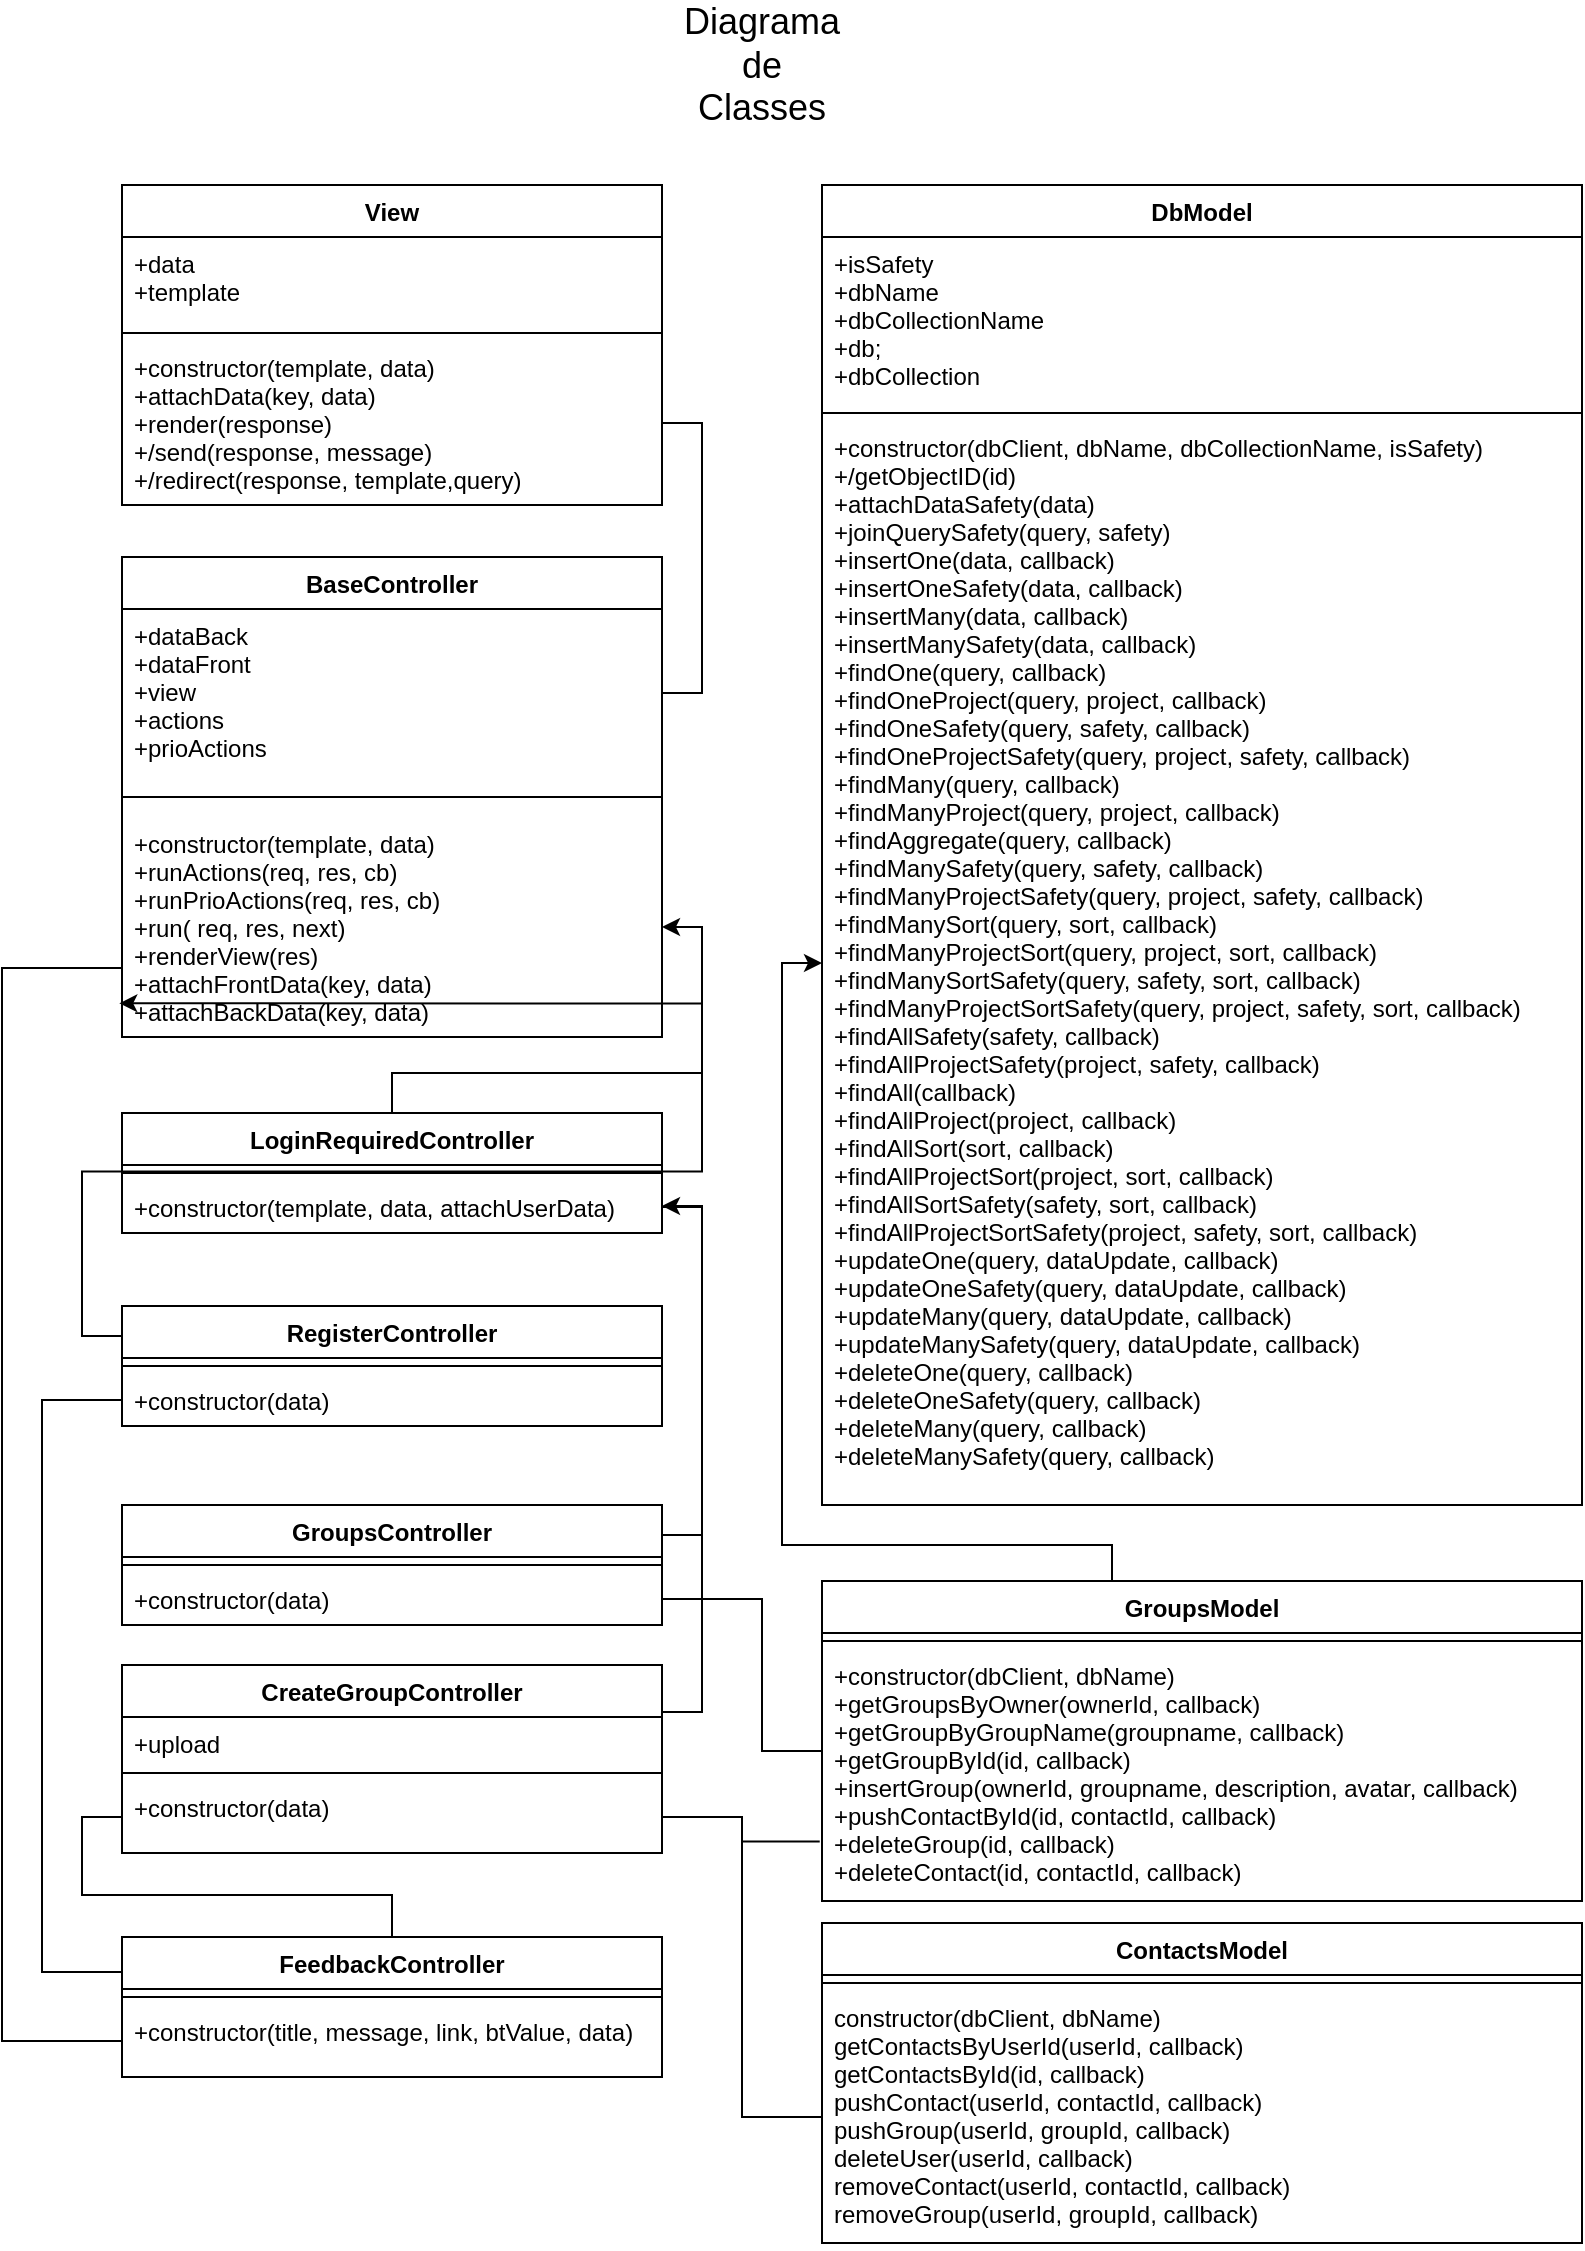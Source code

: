 <mxfile version="10.9.4" type="google"><diagram id="MG02hOCwUFyYCZ8uETVc" name="Page-1"><mxGraphModel dx="980" dy="534" grid="1" gridSize="10" guides="1" tooltips="1" connect="1" arrows="1" fold="1" page="1" pageScale="1" pageWidth="827" pageHeight="1169" math="0" shadow="0"><root><mxCell id="0"/><mxCell id="1" parent="0"/><mxCell id="XQQb5JkJ_gWBgv3gjb---1" value="View" style="swimlane;fontStyle=1;align=center;verticalAlign=top;childLayout=stackLayout;horizontal=1;startSize=26;horizontalStack=0;resizeParent=1;resizeParentMax=0;resizeLast=0;collapsible=1;marginBottom=0;" parent="1" vertex="1"><mxGeometry x="80" y="99.5" width="270" height="160" as="geometry"/></mxCell><mxCell id="XQQb5JkJ_gWBgv3gjb---2" value="+data&#10;+template&#10;&#10;" style="text;strokeColor=none;fillColor=none;align=left;verticalAlign=top;spacingLeft=4;spacingRight=4;overflow=hidden;rotatable=0;points=[[0,0.5],[1,0.5]];portConstraint=eastwest;" parent="XQQb5JkJ_gWBgv3gjb---1" vertex="1"><mxGeometry y="26" width="270" height="44" as="geometry"/></mxCell><mxCell id="XQQb5JkJ_gWBgv3gjb---3" value="" style="line;strokeWidth=1;fillColor=none;align=left;verticalAlign=middle;spacingTop=-1;spacingLeft=3;spacingRight=3;rotatable=0;labelPosition=right;points=[];portConstraint=eastwest;" parent="XQQb5JkJ_gWBgv3gjb---1" vertex="1"><mxGeometry y="70" width="270" height="8" as="geometry"/></mxCell><mxCell id="XQQb5JkJ_gWBgv3gjb---4" value="+constructor(template, data)&#10;+attachData(key, data)&#10;+render(response)&#10;+/send(response, message)&#10;+/redirect(response, template,query)&#10; &#10;" style="text;strokeColor=none;fillColor=none;align=left;verticalAlign=top;spacingLeft=4;spacingRight=4;overflow=hidden;rotatable=0;points=[[0,0.5],[1,0.5]];portConstraint=eastwest;" parent="XQQb5JkJ_gWBgv3gjb---1" vertex="1"><mxGeometry y="78" width="270" height="82" as="geometry"/></mxCell><mxCell id="XQQb5JkJ_gWBgv3gjb---5" value="BaseController" style="swimlane;fontStyle=1;align=center;verticalAlign=top;childLayout=stackLayout;horizontal=1;startSize=26;horizontalStack=0;resizeParent=1;resizeParentMax=0;resizeLast=0;collapsible=1;marginBottom=0;" parent="1" vertex="1"><mxGeometry x="80" y="285.5" width="270" height="240" as="geometry"/></mxCell><mxCell id="XQQb5JkJ_gWBgv3gjb---6" value="+dataBack&#10;+dataFront&#10;+view&#10;+actions&#10;+prioActions&#10;" style="text;strokeColor=none;fillColor=none;align=left;verticalAlign=top;spacingLeft=4;spacingRight=4;overflow=hidden;rotatable=0;points=[[0,0.5],[1,0.5]];portConstraint=eastwest;" parent="XQQb5JkJ_gWBgv3gjb---5" vertex="1"><mxGeometry y="26" width="270" height="84" as="geometry"/></mxCell><mxCell id="XQQb5JkJ_gWBgv3gjb---7" value="" style="line;strokeWidth=1;fillColor=none;align=left;verticalAlign=middle;spacingTop=-1;spacingLeft=3;spacingRight=3;rotatable=0;labelPosition=right;points=[];portConstraint=eastwest;" parent="XQQb5JkJ_gWBgv3gjb---5" vertex="1"><mxGeometry y="110" width="270" height="20" as="geometry"/></mxCell><mxCell id="XQQb5JkJ_gWBgv3gjb---8" value="+constructor(template, data)&#10;+runActions(req, res, cb)&#10;+runPrioActions(req, res, cb)&#10;+run( req, res, next)&#10;+renderView(res)&#10;+attachFrontData(key, data)&#10;+attachBackData(key, data) &#10;" style="text;strokeColor=none;fillColor=none;align=left;verticalAlign=top;spacingLeft=4;spacingRight=4;overflow=hidden;rotatable=0;points=[[0,0.5],[1,0.5]];portConstraint=eastwest;" parent="XQQb5JkJ_gWBgv3gjb---5" vertex="1"><mxGeometry y="130" width="270" height="110" as="geometry"/></mxCell><mxCell id="EAqPB3i1zDBhW-34V8xe-10" style="edgeStyle=orthogonalEdgeStyle;rounded=0;orthogonalLoop=1;jettySize=auto;html=1;exitX=0.5;exitY=0;exitDx=0;exitDy=0;entryX=1;entryY=0.5;entryDx=0;entryDy=0;" parent="1" source="XQQb5JkJ_gWBgv3gjb---9" target="XQQb5JkJ_gWBgv3gjb---8" edge="1"><mxGeometry relative="1" as="geometry"/></mxCell><mxCell id="XQQb5JkJ_gWBgv3gjb---9" value="LoginRequiredController" style="swimlane;fontStyle=1;align=center;verticalAlign=top;childLayout=stackLayout;horizontal=1;startSize=26;horizontalStack=0;resizeParent=1;resizeParentMax=0;resizeLast=0;collapsible=1;marginBottom=0;" parent="1" vertex="1"><mxGeometry x="80" y="563.5" width="270" height="60" as="geometry"/></mxCell><mxCell id="XQQb5JkJ_gWBgv3gjb---11" value="" style="line;strokeWidth=1;fillColor=none;align=left;verticalAlign=middle;spacingTop=-1;spacingLeft=3;spacingRight=3;rotatable=0;labelPosition=right;points=[];portConstraint=eastwest;" parent="XQQb5JkJ_gWBgv3gjb---9" vertex="1"><mxGeometry y="26" width="270" height="8" as="geometry"/></mxCell><mxCell id="XQQb5JkJ_gWBgv3gjb---12" value="+constructor(template, data, attachUserData)&#10;" style="text;strokeColor=none;fillColor=none;align=left;verticalAlign=top;spacingLeft=4;spacingRight=4;overflow=hidden;rotatable=0;points=[[0,0.5],[1,0.5]];portConstraint=eastwest;" parent="XQQb5JkJ_gWBgv3gjb---9" vertex="1"><mxGeometry y="34" width="270" height="26" as="geometry"/></mxCell><mxCell id="EAqPB3i1zDBhW-34V8xe-3" value="RegisterController" style="swimlane;fontStyle=1;align=center;verticalAlign=top;childLayout=stackLayout;horizontal=1;startSize=26;horizontalStack=0;resizeParent=1;resizeParentMax=0;resizeLast=0;collapsible=1;marginBottom=0;" parent="1" vertex="1"><mxGeometry x="80" y="660" width="270" height="60" as="geometry"/></mxCell><mxCell id="EAqPB3i1zDBhW-34V8xe-5" value="" style="line;strokeWidth=1;fillColor=none;align=left;verticalAlign=middle;spacingTop=-1;spacingLeft=3;spacingRight=3;rotatable=0;labelPosition=right;points=[];portConstraint=eastwest;" parent="EAqPB3i1zDBhW-34V8xe-3" vertex="1"><mxGeometry y="26" width="270" height="8" as="geometry"/></mxCell><mxCell id="EAqPB3i1zDBhW-34V8xe-6" value="+constructor(data)&#10;" style="text;strokeColor=none;fillColor=none;align=left;verticalAlign=top;spacingLeft=4;spacingRight=4;overflow=hidden;rotatable=0;points=[[0,0.5],[1,0.5]];portConstraint=eastwest;" parent="EAqPB3i1zDBhW-34V8xe-3" vertex="1"><mxGeometry y="34" width="270" height="26" as="geometry"/></mxCell><mxCell id="EAqPB3i1zDBhW-34V8xe-12" style="edgeStyle=orthogonalEdgeStyle;rounded=0;orthogonalLoop=1;jettySize=auto;html=1;exitX=1;exitY=0.5;exitDx=0;exitDy=0;startArrow=none;startFill=0;endArrow=none;endFill=0;" parent="1" source="XQQb5JkJ_gWBgv3gjb---6" target="XQQb5JkJ_gWBgv3gjb---4" edge="1"><mxGeometry relative="1" as="geometry"/></mxCell><mxCell id="EAqPB3i1zDBhW-34V8xe-13" value="DbModel" style="swimlane;fontStyle=1;align=center;verticalAlign=top;childLayout=stackLayout;horizontal=1;startSize=26;horizontalStack=0;resizeParent=1;resizeParentMax=0;resizeLast=0;collapsible=1;marginBottom=0;" parent="1" vertex="1"><mxGeometry x="430" y="99.5" width="380" height="660" as="geometry"><mxRectangle x="430" y="99.5" width="80" height="26" as="alternateBounds"/></mxGeometry></mxCell><mxCell id="EAqPB3i1zDBhW-34V8xe-14" value="+isSafety&#10;+dbName&#10;+dbCollectionName&#10;+db;&#10;+dbCollection" style="text;strokeColor=none;fillColor=none;align=left;verticalAlign=top;spacingLeft=4;spacingRight=4;overflow=hidden;rotatable=0;points=[[0,0.5],[1,0.5]];portConstraint=eastwest;" parent="EAqPB3i1zDBhW-34V8xe-13" vertex="1"><mxGeometry y="26" width="380" height="84" as="geometry"/></mxCell><mxCell id="EAqPB3i1zDBhW-34V8xe-15" value="" style="line;strokeWidth=1;fillColor=none;align=left;verticalAlign=middle;spacingTop=-1;spacingLeft=3;spacingRight=3;rotatable=0;labelPosition=right;points=[];portConstraint=eastwest;" parent="EAqPB3i1zDBhW-34V8xe-13" vertex="1"><mxGeometry y="110" width="380" height="8" as="geometry"/></mxCell><mxCell id="EAqPB3i1zDBhW-34V8xe-16" value="+constructor(dbClient, dbName, dbCollectionName, isSafety)&#10;+/getObjectID(id)&#10;+attachDataSafety(data)&#10;+joinQuerySafety(query, safety)&#10;+insertOne(data, callback)&#10;+insertOneSafety(data, callback)&#10;+insertMany(data, callback)&#10;+insertManySafety(data, callback)&#10;+findOne(query, callback)&#10;+findOneProject(query, project, callback)&#10;+findOneSafety(query, safety, callback)&#10;+findOneProjectSafety(query, project, safety, callback)&#10;+findMany(query, callback)&#10;+findManyProject(query, project, callback)&#10;+findAggregate(query, callback)&#10;+findManySafety(query, safety, callback)&#10;+findManyProjectSafety(query, project, safety, callback)&#10;+findManySort(query, sort, callback)&#10;+findManyProjectSort(query, project, sort, callback)&#10;+findManySortSafety(query, safety, sort, callback)&#10;+findManyProjectSortSafety(query, project, safety, sort, callback)&#10;+findAllSafety(safety, callback)&#10;+findAllProjectSafety(project, safety, callback)&#10;+findAll(callback)&#10;+findAllProject(project, callback)&#10;+findAllSort(sort, callback)&#10;+findAllProjectSort(project, sort, callback)&#10;+findAllSortSafety(safety, sort, callback)&#10;+findAllProjectSortSafety(project, safety, sort, callback)&#10;+updateOne(query, dataUpdate, callback)&#10;+updateOneSafety(query, dataUpdate, callback)&#10;+updateMany(query, dataUpdate, callback)&#10;+updateManySafety(query, dataUpdate, callback)&#10;+deleteOne(query, callback)&#10;+deleteOneSafety(query, callback)&#10;+deleteMany(query, callback)&#10;+deleteManySafety(query, callback)" style="text;strokeColor=none;fillColor=none;align=left;verticalAlign=top;spacingLeft=4;spacingRight=4;overflow=hidden;rotatable=0;points=[[0,0.5],[1,0.5]];portConstraint=eastwest;" parent="EAqPB3i1zDBhW-34V8xe-13" vertex="1"><mxGeometry y="118" width="380" height="542" as="geometry"/></mxCell><mxCell id="EAqPB3i1zDBhW-34V8xe-52" style="edgeStyle=orthogonalEdgeStyle;rounded=0;orthogonalLoop=1;jettySize=auto;html=1;exitX=1;exitY=0.25;exitDx=0;exitDy=0;entryX=1;entryY=0.5;entryDx=0;entryDy=0;startArrow=none;startFill=0;endArrow=none;endFill=0;fontSize=18;" parent="1" source="EAqPB3i1zDBhW-34V8xe-17" target="XQQb5JkJ_gWBgv3gjb---12" edge="1"><mxGeometry relative="1" as="geometry"/></mxCell><mxCell id="EAqPB3i1zDBhW-34V8xe-17" value="GroupsController" style="swimlane;fontStyle=1;align=center;verticalAlign=top;childLayout=stackLayout;horizontal=1;startSize=26;horizontalStack=0;resizeParent=1;resizeParentMax=0;resizeLast=0;collapsible=1;marginBottom=0;" parent="1" vertex="1"><mxGeometry x="80" y="759.5" width="270" height="60" as="geometry"/></mxCell><mxCell id="EAqPB3i1zDBhW-34V8xe-18" value="" style="line;strokeWidth=1;fillColor=none;align=left;verticalAlign=middle;spacingTop=-1;spacingLeft=3;spacingRight=3;rotatable=0;labelPosition=right;points=[];portConstraint=eastwest;" parent="EAqPB3i1zDBhW-34V8xe-17" vertex="1"><mxGeometry y="26" width="270" height="8" as="geometry"/></mxCell><mxCell id="EAqPB3i1zDBhW-34V8xe-19" value="+constructor(data)&#10;" style="text;strokeColor=none;fillColor=none;align=left;verticalAlign=top;spacingLeft=4;spacingRight=4;overflow=hidden;rotatable=0;points=[[0,0.5],[1,0.5]];portConstraint=eastwest;" parent="EAqPB3i1zDBhW-34V8xe-17" vertex="1"><mxGeometry y="34" width="270" height="26" as="geometry"/></mxCell><mxCell id="EAqPB3i1zDBhW-34V8xe-25" style="edgeStyle=orthogonalEdgeStyle;rounded=0;orthogonalLoop=1;jettySize=auto;html=1;exitX=0.5;exitY=0;exitDx=0;exitDy=0;startArrow=none;startFill=0;endArrow=classic;endFill=1;" parent="1" source="EAqPB3i1zDBhW-34V8xe-21" target="EAqPB3i1zDBhW-34V8xe-16" edge="1"><mxGeometry relative="1" as="geometry"><Array as="points"><mxPoint x="575" y="779.5"/><mxPoint x="410" y="779.5"/><mxPoint x="410" y="488.5"/></Array></mxGeometry></mxCell><mxCell id="EAqPB3i1zDBhW-34V8xe-37" style="edgeStyle=orthogonalEdgeStyle;rounded=0;orthogonalLoop=1;jettySize=auto;html=1;exitX=0;exitY=0.5;exitDx=0;exitDy=0;entryX=1;entryY=0.5;entryDx=0;entryDy=0;startArrow=none;startFill=0;endArrow=none;endFill=0;fontSize=18;" parent="1" source="EAqPB3i1zDBhW-34V8xe-23" target="EAqPB3i1zDBhW-34V8xe-19" edge="1"><mxGeometry relative="1" as="geometry"><Array as="points"><mxPoint x="400" y="882.5"/><mxPoint x="400" y="806.5"/></Array></mxGeometry></mxCell><mxCell id="EAqPB3i1zDBhW-34V8xe-21" value="GroupsModel" style="swimlane;fontStyle=1;align=center;verticalAlign=top;childLayout=stackLayout;horizontal=1;startSize=26;horizontalStack=0;resizeParent=1;resizeParentMax=0;resizeLast=0;collapsible=1;marginBottom=0;" parent="1" vertex="1"><mxGeometry x="430" y="797.5" width="380" height="160" as="geometry"/></mxCell><mxCell id="EAqPB3i1zDBhW-34V8xe-22" value="" style="line;strokeWidth=1;fillColor=none;align=left;verticalAlign=middle;spacingTop=-1;spacingLeft=3;spacingRight=3;rotatable=0;labelPosition=right;points=[];portConstraint=eastwest;" parent="EAqPB3i1zDBhW-34V8xe-21" vertex="1"><mxGeometry y="26" width="380" height="8" as="geometry"/></mxCell><mxCell id="EAqPB3i1zDBhW-34V8xe-23" value="+constructor(dbClient, dbName)&#10;+getGroupsByOwner(ownerId, callback)&#10;+getGroupByGroupName(groupname, callback)&#10;+getGroupById(id, callback)&#10;+insertGroup(ownerId, groupname, description, avatar, callback)&#10;+pushContactById(id, contactId, callback)&#10;+deleteGroup(id, callback)&#10;+deleteContact(id, contactId, callback)" style="text;strokeColor=none;fillColor=none;align=left;verticalAlign=top;spacingLeft=4;spacingRight=4;overflow=hidden;rotatable=0;points=[[0,0.5],[1,0.5]];portConstraint=eastwest;" parent="EAqPB3i1zDBhW-34V8xe-21" vertex="1"><mxGeometry y="34" width="380" height="126" as="geometry"/></mxCell><mxCell id="EAqPB3i1zDBhW-34V8xe-27" value="Diagrama de Classes" style="text;html=1;strokeColor=none;fillColor=none;align=center;verticalAlign=middle;whiteSpace=wrap;rounded=0;fontSize=18;" parent="1" vertex="1"><mxGeometry x="380" y="30" width="40" height="20" as="geometry"/></mxCell><mxCell id="EAqPB3i1zDBhW-34V8xe-53" style="edgeStyle=orthogonalEdgeStyle;rounded=0;orthogonalLoop=1;jettySize=auto;html=1;exitX=1;exitY=0.25;exitDx=0;exitDy=0;startArrow=none;startFill=0;endArrow=classic;endFill=1;fontSize=18;" parent="1" source="EAqPB3i1zDBhW-34V8xe-29" edge="1"><mxGeometry relative="1" as="geometry"><mxPoint x="350" y="610" as="targetPoint"/><Array as="points"><mxPoint x="370" y="863"/><mxPoint x="370" y="610"/></Array></mxGeometry></mxCell><mxCell id="EAqPB3i1zDBhW-34V8xe-29" value="CreateGroupController" style="swimlane;fontStyle=1;align=center;verticalAlign=top;childLayout=stackLayout;horizontal=1;startSize=26;horizontalStack=0;resizeParent=1;resizeParentMax=0;resizeLast=0;collapsible=1;marginBottom=0;" parent="1" vertex="1"><mxGeometry x="80" y="839.5" width="270" height="94" as="geometry"/></mxCell><mxCell id="EAqPB3i1zDBhW-34V8xe-33" value="+upload&#10;" style="text;strokeColor=none;fillColor=none;align=left;verticalAlign=top;spacingLeft=4;spacingRight=4;overflow=hidden;rotatable=0;points=[[0,0.5],[1,0.5]];portConstraint=eastwest;" parent="EAqPB3i1zDBhW-34V8xe-29" vertex="1"><mxGeometry y="26" width="270" height="24" as="geometry"/></mxCell><mxCell id="EAqPB3i1zDBhW-34V8xe-30" value="" style="line;strokeWidth=1;fillColor=none;align=left;verticalAlign=middle;spacingTop=-1;spacingLeft=3;spacingRight=3;rotatable=0;labelPosition=right;points=[];portConstraint=eastwest;" parent="EAqPB3i1zDBhW-34V8xe-29" vertex="1"><mxGeometry y="50" width="270" height="8" as="geometry"/></mxCell><mxCell id="EAqPB3i1zDBhW-34V8xe-31" value="+constructor(data)&#10;" style="text;strokeColor=none;fillColor=none;align=left;verticalAlign=top;spacingLeft=4;spacingRight=4;overflow=hidden;rotatable=0;points=[[0,0.5],[1,0.5]];portConstraint=eastwest;" parent="EAqPB3i1zDBhW-34V8xe-29" vertex="1"><mxGeometry y="58" width="270" height="36" as="geometry"/></mxCell><mxCell id="EAqPB3i1zDBhW-34V8xe-38" value="ContactsModel" style="swimlane;fontStyle=1;align=center;verticalAlign=top;childLayout=stackLayout;horizontal=1;startSize=26;horizontalStack=0;resizeParent=1;resizeParentMax=0;resizeLast=0;collapsible=1;marginBottom=0;" parent="1" vertex="1"><mxGeometry x="430" y="968.5" width="380" height="160" as="geometry"/></mxCell><mxCell id="EAqPB3i1zDBhW-34V8xe-39" value="" style="line;strokeWidth=1;fillColor=none;align=left;verticalAlign=middle;spacingTop=-1;spacingLeft=3;spacingRight=3;rotatable=0;labelPosition=right;points=[];portConstraint=eastwest;" parent="EAqPB3i1zDBhW-34V8xe-38" vertex="1"><mxGeometry y="26" width="380" height="8" as="geometry"/></mxCell><mxCell id="EAqPB3i1zDBhW-34V8xe-40" value="constructor(dbClient, dbName)&#10;getContactsByUserId(userId, callback)&#10;getContactsById(id, callback)&#10;pushContact(userId, contactId, callback)&#10;pushGroup(userId, groupId, callback)&#10;deleteUser(userId, callback)&#10;removeContact(userId, contactId, callback)&#10;removeGroup(userId, groupId, callback)" style="text;strokeColor=none;fillColor=none;align=left;verticalAlign=top;spacingLeft=4;spacingRight=4;overflow=hidden;rotatable=0;points=[[0,0.5],[1,0.5]];portConstraint=eastwest;" parent="EAqPB3i1zDBhW-34V8xe-38" vertex="1"><mxGeometry y="34" width="380" height="126" as="geometry"/></mxCell><mxCell id="EAqPB3i1zDBhW-34V8xe-55" style="edgeStyle=orthogonalEdgeStyle;rounded=0;orthogonalLoop=1;jettySize=auto;html=1;exitX=0;exitY=0.25;exitDx=0;exitDy=0;entryX=0;entryY=0.5;entryDx=0;entryDy=0;startArrow=none;startFill=0;endArrow=none;endFill=0;fontSize=18;" parent="1" source="EAqPB3i1zDBhW-34V8xe-42" target="EAqPB3i1zDBhW-34V8xe-6" edge="1"><mxGeometry relative="1" as="geometry"><Array as="points"><mxPoint x="40" y="993"/><mxPoint x="40" y="707"/></Array></mxGeometry></mxCell><mxCell id="EAqPB3i1zDBhW-34V8xe-42" value="FeedbackController" style="swimlane;fontStyle=1;align=center;verticalAlign=top;childLayout=stackLayout;horizontal=1;startSize=26;horizontalStack=0;resizeParent=1;resizeParentMax=0;resizeLast=0;collapsible=1;marginBottom=0;" parent="1" vertex="1"><mxGeometry x="80" y="975.5" width="270" height="70" as="geometry"/></mxCell><mxCell id="EAqPB3i1zDBhW-34V8xe-44" value="" style="line;strokeWidth=1;fillColor=none;align=left;verticalAlign=middle;spacingTop=-1;spacingLeft=3;spacingRight=3;rotatable=0;labelPosition=right;points=[];portConstraint=eastwest;" parent="EAqPB3i1zDBhW-34V8xe-42" vertex="1"><mxGeometry y="26" width="270" height="8" as="geometry"/></mxCell><mxCell id="EAqPB3i1zDBhW-34V8xe-45" value="+constructor(title, message, link, btValue, data)&#10;" style="text;strokeColor=none;fillColor=none;align=left;verticalAlign=top;spacingLeft=4;spacingRight=4;overflow=hidden;rotatable=0;points=[[0,0.5],[1,0.5]];portConstraint=eastwest;" parent="EAqPB3i1zDBhW-34V8xe-42" vertex="1"><mxGeometry y="34" width="270" height="36" as="geometry"/></mxCell><mxCell id="EAqPB3i1zDBhW-34V8xe-46" style="edgeStyle=orthogonalEdgeStyle;rounded=0;orthogonalLoop=1;jettySize=auto;html=1;exitX=0;exitY=0.5;exitDx=0;exitDy=0;entryX=0;entryY=0.5;entryDx=0;entryDy=0;startArrow=none;startFill=0;endArrow=none;endFill=0;fontSize=18;" parent="1" source="EAqPB3i1zDBhW-34V8xe-45" target="XQQb5JkJ_gWBgv3gjb---8" edge="1"><mxGeometry relative="1" as="geometry"><Array as="points"><mxPoint x="20" y="1028"/><mxPoint x="20" y="491"/><mxPoint x="80" y="491"/></Array></mxGeometry></mxCell><mxCell id="EAqPB3i1zDBhW-34V8xe-48" style="edgeStyle=orthogonalEdgeStyle;rounded=0;orthogonalLoop=1;jettySize=auto;html=1;exitX=1;exitY=0.5;exitDx=0;exitDy=0;entryX=-0.003;entryY=0.764;entryDx=0;entryDy=0;entryPerimeter=0;startArrow=none;startFill=0;endArrow=none;endFill=0;fontSize=18;" parent="1" source="EAqPB3i1zDBhW-34V8xe-31" target="EAqPB3i1zDBhW-34V8xe-23" edge="1"><mxGeometry relative="1" as="geometry"/></mxCell><mxCell id="EAqPB3i1zDBhW-34V8xe-49" style="edgeStyle=orthogonalEdgeStyle;rounded=0;orthogonalLoop=1;jettySize=auto;html=1;exitX=0;exitY=0.5;exitDx=0;exitDy=0;startArrow=none;startFill=0;endArrow=none;endFill=0;fontSize=18;" parent="1" source="EAqPB3i1zDBhW-34V8xe-31" target="EAqPB3i1zDBhW-34V8xe-42" edge="1"><mxGeometry relative="1" as="geometry"/></mxCell><mxCell id="EAqPB3i1zDBhW-34V8xe-50" style="edgeStyle=orthogonalEdgeStyle;rounded=0;orthogonalLoop=1;jettySize=auto;html=1;exitX=1;exitY=0.5;exitDx=0;exitDy=0;entryX=0;entryY=0.5;entryDx=0;entryDy=0;startArrow=none;startFill=0;endArrow=none;endFill=0;fontSize=18;" parent="1" source="EAqPB3i1zDBhW-34V8xe-31" target="EAqPB3i1zDBhW-34V8xe-40" edge="1"><mxGeometry relative="1" as="geometry"/></mxCell><mxCell id="EAqPB3i1zDBhW-34V8xe-54" style="edgeStyle=orthogonalEdgeStyle;rounded=0;orthogonalLoop=1;jettySize=auto;html=1;exitX=0;exitY=0.25;exitDx=0;exitDy=0;entryX=-0.005;entryY=0.847;entryDx=0;entryDy=0;entryPerimeter=0;startArrow=none;startFill=0;endArrow=classic;endFill=1;fontSize=18;" parent="1" source="EAqPB3i1zDBhW-34V8xe-3" target="XQQb5JkJ_gWBgv3gjb---8" edge="1"><mxGeometry relative="1" as="geometry"/></mxCell></root></mxGraphModel></diagram><diagram id="tA3HEVcJb2htmD78UIWy" name="Page-2"><mxGraphModel dx="980" dy="534" grid="1" gridSize="10" guides="1" tooltips="1" connect="1" arrows="1" fold="1" page="1" pageScale="1" pageWidth="827" pageHeight="1169" math="0" shadow="0"><root><mxCell id="slam5ohc8PkedrUmqM2C-0"/><mxCell id="slam5ohc8PkedrUmqM2C-1" parent="slam5ohc8PkedrUmqM2C-0"/><mxCell id="IL5Cml26WF3NOajkBKdD-0" value="View" style="swimlane;fontStyle=1;align=center;verticalAlign=top;childLayout=stackLayout;horizontal=1;startSize=26;horizontalStack=0;resizeParent=1;resizeParentMax=0;resizeLast=0;collapsible=1;marginBottom=0;" parent="slam5ohc8PkedrUmqM2C-1" vertex="1" collapsed="1"><mxGeometry x="390" y="113.5" width="60" height="26" as="geometry"><mxRectangle x="80" y="99.5" width="270" height="160" as="alternateBounds"/></mxGeometry></mxCell><mxCell id="IL5Cml26WF3NOajkBKdD-1" value="+data&#10;+template&#10;&#10;" style="text;strokeColor=none;fillColor=none;align=left;verticalAlign=top;spacingLeft=4;spacingRight=4;overflow=hidden;rotatable=0;points=[[0,0.5],[1,0.5]];portConstraint=eastwest;" parent="IL5Cml26WF3NOajkBKdD-0" vertex="1"><mxGeometry y="26" width="60" height="44" as="geometry"/></mxCell><mxCell id="IL5Cml26WF3NOajkBKdD-2" value="" style="line;strokeWidth=1;fillColor=none;align=left;verticalAlign=middle;spacingTop=-1;spacingLeft=3;spacingRight=3;rotatable=0;labelPosition=right;points=[];portConstraint=eastwest;" parent="IL5Cml26WF3NOajkBKdD-0" vertex="1"><mxGeometry y="70" width="60" height="8" as="geometry"/></mxCell><mxCell id="IL5Cml26WF3NOajkBKdD-3" value="+constructor(template, data)&#10;+attachData(key, data)&#10;+render(response)&#10;+/send(response, message)&#10;+/redirect(response, template,query)&#10; &#10;" style="text;strokeColor=none;fillColor=none;align=left;verticalAlign=top;spacingLeft=4;spacingRight=4;overflow=hidden;rotatable=0;points=[[0,0.5],[1,0.5]];portConstraint=eastwest;" parent="IL5Cml26WF3NOajkBKdD-0" vertex="1"><mxGeometry y="78" width="60" height="82" as="geometry"/></mxCell><mxCell id="IL5Cml26WF3NOajkBKdD-50" style="edgeStyle=orthogonalEdgeStyle;rounded=0;orthogonalLoop=1;jettySize=auto;html=1;exitX=1;exitY=0.5;exitDx=0;exitDy=0;entryX=0;entryY=0.5;entryDx=0;entryDy=0;startArrow=none;startFill=0;endArrow=none;endFill=0;fontSize=18;" parent="slam5ohc8PkedrUmqM2C-1" source="IL5Cml26WF3NOajkBKdD-4" target="IL5Cml26WF3NOajkBKdD-0" edge="1"><mxGeometry relative="1" as="geometry"/></mxCell><mxCell id="IL5Cml26WF3NOajkBKdD-4" value="BaseController" style="swimlane;fontStyle=1;align=center;verticalAlign=top;childLayout=stackLayout;horizontal=1;startSize=26;horizontalStack=0;resizeParent=1;resizeParentMax=0;resizeLast=0;collapsible=1;marginBottom=0;" parent="slam5ohc8PkedrUmqM2C-1" vertex="1" collapsed="1"><mxGeometry x="190" y="113.5" width="110" height="26" as="geometry"><mxRectangle x="80" y="285.5" width="270" height="240" as="alternateBounds"/></mxGeometry></mxCell><mxCell id="IL5Cml26WF3NOajkBKdD-5" value="+dataBack&#10;+dataFront&#10;+view&#10;+actions&#10;+prioActions&#10;" style="text;strokeColor=none;fillColor=none;align=left;verticalAlign=top;spacingLeft=4;spacingRight=4;overflow=hidden;rotatable=0;points=[[0,0.5],[1,0.5]];portConstraint=eastwest;" parent="IL5Cml26WF3NOajkBKdD-4" vertex="1"><mxGeometry y="26" width="110" height="84" as="geometry"/></mxCell><mxCell id="IL5Cml26WF3NOajkBKdD-6" value="" style="line;strokeWidth=1;fillColor=none;align=left;verticalAlign=middle;spacingTop=-1;spacingLeft=3;spacingRight=3;rotatable=0;labelPosition=right;points=[];portConstraint=eastwest;" parent="IL5Cml26WF3NOajkBKdD-4" vertex="1"><mxGeometry y="110" width="110" height="20" as="geometry"/></mxCell><mxCell id="IL5Cml26WF3NOajkBKdD-7" value="+constructor(template, data)&#10;+runActions(req, res, cb)&#10;+runPrioActions(req, res, cb)&#10;+run( req, res, next)&#10;+renderView(res)&#10;+attachFrontData(key, data)&#10;+attachBackData(key, data) &#10;" style="text;strokeColor=none;fillColor=none;align=left;verticalAlign=top;spacingLeft=4;spacingRight=4;overflow=hidden;rotatable=0;points=[[0,0.5],[1,0.5]];portConstraint=eastwest;" parent="IL5Cml26WF3NOajkBKdD-4" vertex="1"><mxGeometry y="130" width="110" height="110" as="geometry"/></mxCell><mxCell id="_rhF_TXSkH9zFQ49xChO-14" style="edgeStyle=orthogonalEdgeStyle;rounded=0;orthogonalLoop=1;jettySize=auto;html=1;exitX=0.5;exitY=0;exitDx=0;exitDy=0;entryX=0.5;entryY=1;entryDx=0;entryDy=0;endArrow=classic;endFill=1;" edge="1" parent="slam5ohc8PkedrUmqM2C-1" source="IL5Cml26WF3NOajkBKdD-9" target="IL5Cml26WF3NOajkBKdD-4"><mxGeometry relative="1" as="geometry"/></mxCell><mxCell id="_rhF_TXSkH9zFQ49xChO-17" style="edgeStyle=orthogonalEdgeStyle;rounded=0;orthogonalLoop=1;jettySize=auto;html=1;exitX=0.25;exitY=0;exitDx=0;exitDy=0;entryX=0.75;entryY=1;entryDx=0;entryDy=0;endArrow=none;endFill=0;" edge="1" parent="slam5ohc8PkedrUmqM2C-1" source="IL5Cml26WF3NOajkBKdD-9" target="IL5Cml26WF3NOajkBKdD-39"><mxGeometry relative="1" as="geometry"/></mxCell><mxCell id="IL5Cml26WF3NOajkBKdD-9" value="LoginRequiredController" style="swimlane;fontStyle=1;align=center;verticalAlign=top;childLayout=stackLayout;horizontal=1;startSize=26;horizontalStack=0;resizeParent=1;resizeParentMax=0;resizeLast=0;collapsible=1;marginBottom=0;" parent="slam5ohc8PkedrUmqM2C-1" vertex="1"><mxGeometry x="65" y="223" width="270" height="60" as="geometry"><mxRectangle x="240" y="193" width="160" height="26" as="alternateBounds"/></mxGeometry></mxCell><mxCell id="IL5Cml26WF3NOajkBKdD-10" value="" style="line;strokeWidth=1;fillColor=none;align=left;verticalAlign=middle;spacingTop=-1;spacingLeft=3;spacingRight=3;rotatable=0;labelPosition=right;points=[];portConstraint=eastwest;" parent="IL5Cml26WF3NOajkBKdD-9" vertex="1"><mxGeometry y="26" width="270" height="8" as="geometry"/></mxCell><mxCell id="IL5Cml26WF3NOajkBKdD-11" value="+constructor(template, data, attachUserData)&#10;" style="text;strokeColor=none;fillColor=none;align=left;verticalAlign=top;spacingLeft=4;spacingRight=4;overflow=hidden;rotatable=0;points=[[0,0.5],[1,0.5]];portConstraint=eastwest;" parent="IL5Cml26WF3NOajkBKdD-9" vertex="1"><mxGeometry y="34" width="270" height="26" as="geometry"/></mxCell><mxCell id="IL5Cml26WF3NOajkBKdD-16" value="DbModel" style="swimlane;fontStyle=1;align=center;verticalAlign=top;childLayout=stackLayout;horizontal=1;startSize=26;horizontalStack=0;resizeParent=1;resizeParentMax=0;resizeLast=0;collapsible=1;marginBottom=0;" parent="slam5ohc8PkedrUmqM2C-1" vertex="1" collapsed="1"><mxGeometry x="675" y="113.5" width="80" height="26" as="geometry"><mxRectangle x="430" y="99.5" width="380" height="660" as="alternateBounds"/></mxGeometry></mxCell><mxCell id="IL5Cml26WF3NOajkBKdD-17" value="+isSafety&#10;+dbName&#10;+dbCollectionName&#10;+db;&#10;+dbCollection" style="text;strokeColor=none;fillColor=none;align=left;verticalAlign=top;spacingLeft=4;spacingRight=4;overflow=hidden;rotatable=0;points=[[0,0.5],[1,0.5]];portConstraint=eastwest;" parent="IL5Cml26WF3NOajkBKdD-16" vertex="1"><mxGeometry y="26" width="80" height="84" as="geometry"/></mxCell><mxCell id="IL5Cml26WF3NOajkBKdD-18" value="" style="line;strokeWidth=1;fillColor=none;align=left;verticalAlign=middle;spacingTop=-1;spacingLeft=3;spacingRight=3;rotatable=0;labelPosition=right;points=[];portConstraint=eastwest;" parent="IL5Cml26WF3NOajkBKdD-16" vertex="1"><mxGeometry y="110" width="80" height="8" as="geometry"/></mxCell><mxCell id="IL5Cml26WF3NOajkBKdD-19" value="+constructor(dbClient, dbName, dbCollectionName, isSafety)&#10;+/getObjectID(id)&#10;+attachDataSafety(data)&#10;+joinQuerySafety(query, safety)&#10;+insertOne(data, callback)&#10;+insertOneSafety(data, callback)&#10;+insertMany(data, callback)&#10;+insertManySafety(data, callback)&#10;+findOne(query, callback)&#10;+findOneProject(query, project, callback)&#10;+findOneSafety(query, safety, callback)&#10;+findOneProjectSafety(query, project, safety, callback)&#10;+findMany(query, callback)&#10;+findManyProject(query, project, callback)&#10;+findAggregate(query, callback)&#10;+findManySafety(query, safety, callback)&#10;+findManyProjectSafety(query, project, safety, callback)&#10;+findManySort(query, sort, callback)&#10;+findManyProjectSort(query, project, sort, callback)&#10;+findManySortSafety(query, safety, sort, callback)&#10;+findManyProjectSortSafety(query, project, safety, sort, callback)&#10;+findAllSafety(safety, callback)&#10;+findAllProjectSafety(project, safety, callback)&#10;+findAll(callback)&#10;+findAllProject(project, callback)&#10;+findAllSort(sort, callback)&#10;+findAllProjectSort(project, sort, callback)&#10;+findAllSortSafety(safety, sort, callback)&#10;+findAllProjectSortSafety(project, safety, sort, callback)&#10;+updateOne(query, dataUpdate, callback)&#10;+updateOneSafety(query, dataUpdate, callback)&#10;+updateMany(query, dataUpdate, callback)&#10;+updateManySafety(query, dataUpdate, callback)&#10;+deleteOne(query, callback)&#10;+deleteOneSafety(query, callback)&#10;+deleteMany(query, callback)&#10;+deleteManySafety(query, callback)" style="text;strokeColor=none;fillColor=none;align=left;verticalAlign=top;spacingLeft=4;spacingRight=4;overflow=hidden;rotatable=0;points=[[0,0.5],[1,0.5]];portConstraint=eastwest;" parent="IL5Cml26WF3NOajkBKdD-16" vertex="1"><mxGeometry y="118" width="80" height="542" as="geometry"/></mxCell><mxCell id="IL5Cml26WF3NOajkBKdD-29" value="Diagrama de Classes" style="text;html=1;strokeColor=none;fillColor=none;align=center;verticalAlign=middle;whiteSpace=wrap;rounded=0;fontSize=18;" parent="slam5ohc8PkedrUmqM2C-1" vertex="1"><mxGeometry x="380" y="30" width="40" height="20" as="geometry"/></mxCell><mxCell id="_rhF_TXSkH9zFQ49xChO-13" style="edgeStyle=orthogonalEdgeStyle;rounded=0;orthogonalLoop=1;jettySize=auto;html=1;exitX=1;exitY=0.5;exitDx=0;exitDy=0;entryX=0;entryY=0.5;entryDx=0;entryDy=0;endArrow=classic;endFill=1;" edge="1" parent="slam5ohc8PkedrUmqM2C-1" source="IL5Cml26WF3NOajkBKdD-39" target="IL5Cml26WF3NOajkBKdD-4"><mxGeometry relative="1" as="geometry"/></mxCell><mxCell id="IL5Cml26WF3NOajkBKdD-39" value="FeedbackController" style="swimlane;fontStyle=1;align=center;verticalAlign=top;childLayout=stackLayout;horizontal=1;startSize=26;horizontalStack=0;resizeParent=1;resizeParentMax=0;resizeLast=0;collapsible=1;marginBottom=0;" parent="slam5ohc8PkedrUmqM2C-1" vertex="1" collapsed="1"><mxGeometry x="10" y="113.5" width="140" height="26" as="geometry"><mxRectangle x="80" y="975.5" width="270" height="70" as="alternateBounds"/></mxGeometry></mxCell><mxCell id="IL5Cml26WF3NOajkBKdD-40" value="" style="line;strokeWidth=1;fillColor=none;align=left;verticalAlign=middle;spacingTop=-1;spacingLeft=3;spacingRight=3;rotatable=0;labelPosition=right;points=[];portConstraint=eastwest;" parent="IL5Cml26WF3NOajkBKdD-39" vertex="1"><mxGeometry y="26" width="140" height="8" as="geometry"/></mxCell><mxCell id="IL5Cml26WF3NOajkBKdD-41" value="+constructor(title, message, link, btValue, data)&#10;" style="text;strokeColor=none;fillColor=none;align=left;verticalAlign=top;spacingLeft=4;spacingRight=4;overflow=hidden;rotatable=0;points=[[0,0.5],[1,0.5]];portConstraint=eastwest;" parent="IL5Cml26WF3NOajkBKdD-39" vertex="1"><mxGeometry y="34" width="140" height="36" as="geometry"/></mxCell><mxCell id="_rhF_TXSkH9zFQ49xChO-15" style="edgeStyle=orthogonalEdgeStyle;rounded=0;orthogonalLoop=1;jettySize=auto;html=1;exitX=0;exitY=0.25;exitDx=0;exitDy=0;entryX=0;entryY=0.25;entryDx=0;entryDy=0;endArrow=classic;endFill=1;" edge="1" parent="slam5ohc8PkedrUmqM2C-1" source="_rhF_TXSkH9zFQ49xChO-0" target="IL5Cml26WF3NOajkBKdD-9"><mxGeometry relative="1" as="geometry"/></mxCell><mxCell id="_rhF_TXSkH9zFQ49xChO-0" value="HomeController" style="swimlane;fontStyle=1;align=center;verticalAlign=top;childLayout=stackLayout;horizontal=1;startSize=26;horizontalStack=0;resizeParent=1;resizeParentMax=0;resizeLast=0;collapsible=1;marginBottom=0;" vertex="1" parent="slam5ohc8PkedrUmqM2C-1"><mxGeometry x="50" y="303" width="270" height="60" as="geometry"><mxRectangle x="240" y="193" width="160" height="26" as="alternateBounds"/></mxGeometry></mxCell><mxCell id="_rhF_TXSkH9zFQ49xChO-1" value="" style="line;strokeWidth=1;fillColor=none;align=left;verticalAlign=middle;spacingTop=-1;spacingLeft=3;spacingRight=3;rotatable=0;labelPosition=right;points=[];portConstraint=eastwest;" vertex="1" parent="_rhF_TXSkH9zFQ49xChO-0"><mxGeometry y="26" width="270" height="8" as="geometry"/></mxCell><mxCell id="_rhF_TXSkH9zFQ49xChO-2" value="+constructor(data)&#10;" style="text;strokeColor=none;fillColor=none;align=left;verticalAlign=top;spacingLeft=4;spacingRight=4;overflow=hidden;rotatable=0;points=[[0,0.5],[1,0.5]];portConstraint=eastwest;" vertex="1" parent="_rhF_TXSkH9zFQ49xChO-0"><mxGeometry y="34" width="270" height="26" as="geometry"/></mxCell><mxCell id="_rhF_TXSkH9zFQ49xChO-16" style="edgeStyle=orthogonalEdgeStyle;rounded=0;orthogonalLoop=1;jettySize=auto;html=1;exitX=0;exitY=0.25;exitDx=0;exitDy=0;endArrow=classic;endFill=1;" edge="1" parent="slam5ohc8PkedrUmqM2C-1" source="_rhF_TXSkH9zFQ49xChO-5"><mxGeometry relative="1" as="geometry"><mxPoint x="65" y="240" as="targetPoint"/><Array as="points"><mxPoint x="45" y="390"/><mxPoint x="45" y="240"/></Array></mxGeometry></mxCell><mxCell id="_rhF_TXSkH9zFQ49xChO-20" style="edgeStyle=orthogonalEdgeStyle;rounded=0;orthogonalLoop=1;jettySize=auto;html=1;exitX=1;exitY=0.25;exitDx=0;exitDy=0;endArrow=none;endFill=0;" edge="1" parent="slam5ohc8PkedrUmqM2C-1" source="_rhF_TXSkH9zFQ49xChO-5" target="_rhF_TXSkH9zFQ49xChO-12"><mxGeometry relative="1" as="geometry"/></mxCell><mxCell id="_rhF_TXSkH9zFQ49xChO-5" value="InvitationsController" style="swimlane;fontStyle=1;align=center;verticalAlign=top;childLayout=stackLayout;horizontal=1;startSize=26;horizontalStack=0;resizeParent=1;resizeParentMax=0;resizeLast=0;collapsible=1;marginBottom=0;" vertex="1" parent="slam5ohc8PkedrUmqM2C-1"><mxGeometry x="50" y="371" width="270" height="60" as="geometry"><mxRectangle x="240" y="193" width="160" height="26" as="alternateBounds"/></mxGeometry></mxCell><mxCell id="_rhF_TXSkH9zFQ49xChO-6" value="" style="line;strokeWidth=1;fillColor=none;align=left;verticalAlign=middle;spacingTop=-1;spacingLeft=3;spacingRight=3;rotatable=0;labelPosition=right;points=[];portConstraint=eastwest;" vertex="1" parent="_rhF_TXSkH9zFQ49xChO-5"><mxGeometry y="26" width="270" height="8" as="geometry"/></mxCell><mxCell id="_rhF_TXSkH9zFQ49xChO-7" value="+constructor(data)&#10;" style="text;strokeColor=none;fillColor=none;align=left;verticalAlign=top;spacingLeft=4;spacingRight=4;overflow=hidden;rotatable=0;points=[[0,0.5],[1,0.5]];portConstraint=eastwest;" vertex="1" parent="_rhF_TXSkH9zFQ49xChO-5"><mxGeometry y="34" width="270" height="26" as="geometry"/></mxCell><mxCell id="_rhF_TXSkH9zFQ49xChO-19" style="edgeStyle=orthogonalEdgeStyle;rounded=0;orthogonalLoop=1;jettySize=auto;html=1;exitX=0.5;exitY=0;exitDx=0;exitDy=0;entryX=0;entryY=0.75;entryDx=0;entryDy=0;endArrow=classic;endFill=1;" edge="1" parent="slam5ohc8PkedrUmqM2C-1" source="_rhF_TXSkH9zFQ49xChO-10" target="IL5Cml26WF3NOajkBKdD-16"><mxGeometry relative="1" as="geometry"/></mxCell><mxCell id="_rhF_TXSkH9zFQ49xChO-10" value="InvitationsModel" style="swimlane;fontStyle=1;align=center;verticalAlign=top;childLayout=stackLayout;horizontal=1;startSize=26;horizontalStack=0;resizeParent=1;resizeParentMax=0;resizeLast=0;collapsible=1;marginBottom=0;" vertex="1" parent="slam5ohc8PkedrUmqM2C-1"><mxGeometry x="380" y="223" width="400" height="230" as="geometry"><mxRectangle x="240" y="193" width="160" height="26" as="alternateBounds"/></mxGeometry></mxCell><mxCell id="_rhF_TXSkH9zFQ49xChO-11" value="" style="line;strokeWidth=1;fillColor=none;align=left;verticalAlign=middle;spacingTop=-1;spacingLeft=3;spacingRight=3;rotatable=0;labelPosition=right;points=[];portConstraint=eastwest;" vertex="1" parent="_rhF_TXSkH9zFQ49xChO-10"><mxGeometry y="26" width="400" height="8" as="geometry"/></mxCell><mxCell id="_rhF_TXSkH9zFQ49xChO-12" value="+constructor(dbClient, dbName)&#10;+getInvitationsContactsByReceiverId(receiverId, callback) &#10;+getInvitationsByReceiverId(receiverId, callback)&#10;+getInvitationsByEmmiterId(emmiterId, callback) &#10;+acceptInvitationById(id, callback)&#10;+refuseInvitationById(id, callback)&#10;+insertInvitationContact(emmiterId, receiverId, message, callback)&#10;+insertInvitation(emmiterId, receiverId, groupId, message, callback)&#10;+insertInvitationGroup(emmiterId, receiverId, groupId, message, callback)&#10;+deleteInvitationsByReceiverId(receiverId, callback)&#10;+deleteInvitationsByEmmiterId(emmiterId, callback)&#10;+deleteInvitationsByGroupId(groupId, callback)&#10;+deleteInvitationById(id, callback)" style="text;strokeColor=none;fillColor=none;align=left;verticalAlign=top;spacingLeft=4;spacingRight=4;overflow=hidden;rotatable=0;points=[[0,0.5],[1,0.5]];portConstraint=eastwest;" vertex="1" parent="_rhF_TXSkH9zFQ49xChO-10"><mxGeometry y="34" width="400" height="196" as="geometry"/></mxCell><mxCell id="_rhF_TXSkH9zFQ49xChO-25" style="edgeStyle=orthogonalEdgeStyle;rounded=0;orthogonalLoop=1;jettySize=auto;html=1;exitX=0;exitY=0.25;exitDx=0;exitDy=0;endArrow=none;endFill=0;" edge="1" parent="slam5ohc8PkedrUmqM2C-1" source="_rhF_TXSkH9zFQ49xChO-22"><mxGeometry relative="1" as="geometry"><mxPoint x="65" y="240" as="targetPoint"/><Array as="points"><mxPoint x="45" y="468"/><mxPoint x="45" y="240"/></Array></mxGeometry></mxCell><mxCell id="_rhF_TXSkH9zFQ49xChO-22" value="WebSocketServerController" style="swimlane;fontStyle=1;align=center;verticalAlign=top;childLayout=stackLayout;horizontal=1;startSize=26;horizontalStack=0;resizeParent=1;resizeParentMax=0;resizeLast=0;collapsible=1;marginBottom=0;" vertex="1" parent="slam5ohc8PkedrUmqM2C-1"><mxGeometry x="50" y="447.5" width="270" height="60" as="geometry"><mxRectangle x="240" y="193" width="160" height="26" as="alternateBounds"/></mxGeometry></mxCell><mxCell id="_rhF_TXSkH9zFQ49xChO-23" value="" style="line;strokeWidth=1;fillColor=none;align=left;verticalAlign=middle;spacingTop=-1;spacingLeft=3;spacingRight=3;rotatable=0;labelPosition=right;points=[];portConstraint=eastwest;" vertex="1" parent="_rhF_TXSkH9zFQ49xChO-22"><mxGeometry y="26" width="270" height="8" as="geometry"/></mxCell><mxCell id="_rhF_TXSkH9zFQ49xChO-24" value="+constructor(dbClient, data, msgCb)&#10;" style="text;strokeColor=none;fillColor=none;align=left;verticalAlign=top;spacingLeft=4;spacingRight=4;overflow=hidden;rotatable=0;points=[[0,0.5],[1,0.5]];portConstraint=eastwest;" vertex="1" parent="_rhF_TXSkH9zFQ49xChO-22"><mxGeometry y="34" width="270" height="26" as="geometry"/></mxCell><mxCell id="_rhF_TXSkH9zFQ49xChO-26" value="ClientsChat" style="swimlane;fontStyle=1;align=center;verticalAlign=top;childLayout=stackLayout;horizontal=1;startSize=26;horizontalStack=0;resizeParent=1;resizeParentMax=0;resizeLast=0;collapsible=1;marginBottom=0;" vertex="1" parent="slam5ohc8PkedrUmqM2C-1"><mxGeometry x="380" y="487" width="400" height="120" as="geometry"><mxRectangle x="240" y="193" width="160" height="26" as="alternateBounds"/></mxGeometry></mxCell><mxCell id="_rhF_TXSkH9zFQ49xChO-27" value="" style="line;strokeWidth=1;fillColor=none;align=left;verticalAlign=middle;spacingTop=-1;spacingLeft=3;spacingRight=3;rotatable=0;labelPosition=right;points=[];portConstraint=eastwest;" vertex="1" parent="_rhF_TXSkH9zFQ49xChO-26"><mxGeometry y="26" width="400" height="8" as="geometry"/></mxCell><mxCell id="_rhF_TXSkH9zFQ49xChO-28" value="+constructor(dbClient, data, msgCb)&#10;+addClient(clientSocket)&#10;+delClient(clientSocket)&#10;+getClientSocket(userId, userChatTo, groupId)&#10;+send(userId, userChatTo, groupId, msg)&#10;&#10;" style="text;strokeColor=none;fillColor=none;align=left;verticalAlign=top;spacingLeft=4;spacingRight=4;overflow=hidden;rotatable=0;points=[[0,0.5],[1,0.5]];portConstraint=eastwest;" vertex="1" parent="_rhF_TXSkH9zFQ49xChO-26"><mxGeometry y="34" width="400" height="86" as="geometry"/></mxCell><mxCell id="_rhF_TXSkH9zFQ49xChO-29" style="edgeStyle=orthogonalEdgeStyle;rounded=0;orthogonalLoop=1;jettySize=auto;html=1;exitX=1;exitY=0.5;exitDx=0;exitDy=0;entryX=0;entryY=0.25;entryDx=0;entryDy=0;endArrow=none;endFill=0;" edge="1" parent="slam5ohc8PkedrUmqM2C-1" source="_rhF_TXSkH9zFQ49xChO-24" target="_rhF_TXSkH9zFQ49xChO-26"><mxGeometry relative="1" as="geometry"/></mxCell><mxCell id="JX6wkkQjXIWrSpZQjvfY-0" value="ChatsModel" style="swimlane;fontStyle=1;align=center;verticalAlign=top;childLayout=stackLayout;horizontal=1;startSize=26;horizontalStack=0;resizeParent=1;resizeParentMax=0;resizeLast=0;collapsible=1;marginBottom=0;" vertex="1" parent="slam5ohc8PkedrUmqM2C-1"><mxGeometry x="380" y="630" width="400" height="100" as="geometry"><mxRectangle x="240" y="193" width="160" height="26" as="alternateBounds"/></mxGeometry></mxCell><mxCell id="JX6wkkQjXIWrSpZQjvfY-1" value="" style="line;strokeWidth=1;fillColor=none;align=left;verticalAlign=middle;spacingTop=-1;spacingLeft=3;spacingRight=3;rotatable=0;labelPosition=right;points=[];portConstraint=eastwest;" vertex="1" parent="JX6wkkQjXIWrSpZQjvfY-0"><mxGeometry y="26" width="400" height="8" as="geometry"/></mxCell><mxCell id="JX6wkkQjXIWrSpZQjvfY-2" value="+constructor(dbClient, dbName)&#10;+insertChat(emmiterId,receiverId, groupId, content, fileUploadId, callback) &#10;+getChatsByEmmiterIdAndReceiverId(emmiterId, receiverId, callback) &#10;+getChatsByGroupId(groupId, callback)" style="text;strokeColor=none;fillColor=none;align=left;verticalAlign=top;spacingLeft=4;spacingRight=4;overflow=hidden;rotatable=0;points=[[0,0.5],[1,0.5]];portConstraint=eastwest;" vertex="1" parent="JX6wkkQjXIWrSpZQjvfY-0"><mxGeometry y="34" width="400" height="66" as="geometry"/></mxCell><mxCell id="JX6wkkQjXIWrSpZQjvfY-3" value="UsersModel" style="swimlane;fontStyle=1;align=center;verticalAlign=top;childLayout=stackLayout;horizontal=1;startSize=26;horizontalStack=0;resizeParent=1;resizeParentMax=0;resizeLast=0;collapsible=1;marginBottom=0;" vertex="1" parent="slam5ohc8PkedrUmqM2C-1"><mxGeometry x="380" y="750" width="400" height="120" as="geometry"><mxRectangle x="240" y="193" width="160" height="26" as="alternateBounds"/></mxGeometry></mxCell><mxCell id="JX6wkkQjXIWrSpZQjvfY-4" value="" style="line;strokeWidth=1;fillColor=none;align=left;verticalAlign=middle;spacingTop=-1;spacingLeft=3;spacingRight=3;rotatable=0;labelPosition=right;points=[];portConstraint=eastwest;" vertex="1" parent="JX6wkkQjXIWrSpZQjvfY-3"><mxGeometry y="26" width="400" height="8" as="geometry"/></mxCell><mxCell id="JX6wkkQjXIWrSpZQjvfY-5" value="+constructor(dbClient, dbName)&#10;+getUserById(id, callback)&#10;+getUserById_noPassword(id, callback)&#10;+getUserByEmail(email, callback)&#10;+deleteUserById(id, callback)" style="text;strokeColor=none;fillColor=none;align=left;verticalAlign=top;spacingLeft=4;spacingRight=4;overflow=hidden;rotatable=0;points=[[0,0.5],[1,0.5]];portConstraint=eastwest;" vertex="1" parent="JX6wkkQjXIWrSpZQjvfY-3"><mxGeometry y="34" width="400" height="86" as="geometry"/></mxCell><mxCell id="xAS5xE9jS2E4r4OcVhNa-1" style="edgeStyle=orthogonalEdgeStyle;rounded=0;orthogonalLoop=1;jettySize=auto;html=1;exitX=1;exitY=0.5;exitDx=0;exitDy=0;entryX=0;entryY=0.5;entryDx=0;entryDy=0;endArrow=none;endFill=0;" edge="1" parent="slam5ohc8PkedrUmqM2C-1" source="_rhF_TXSkH9zFQ49xChO-24" target="JX6wkkQjXIWrSpZQjvfY-2"><mxGeometry relative="1" as="geometry"/></mxCell><mxCell id="xAS5xE9jS2E4r4OcVhNa-2" style="edgeStyle=orthogonalEdgeStyle;rounded=0;orthogonalLoop=1;jettySize=auto;html=1;exitX=1;exitY=0.5;exitDx=0;exitDy=0;entryX=0;entryY=0.5;entryDx=0;entryDy=0;endArrow=none;endFill=0;" edge="1" parent="slam5ohc8PkedrUmqM2C-1" source="_rhF_TXSkH9zFQ49xChO-24" target="JX6wkkQjXIWrSpZQjvfY-5"><mxGeometry relative="1" as="geometry"/></mxCell><mxCell id="xAS5xE9jS2E4r4OcVhNa-3" value="LoginController" style="swimlane;fontStyle=1;align=center;verticalAlign=top;childLayout=stackLayout;horizontal=1;startSize=26;horizontalStack=0;resizeParent=1;resizeParentMax=0;resizeLast=0;collapsible=1;marginBottom=0;" vertex="1" parent="slam5ohc8PkedrUmqM2C-1"><mxGeometry x="50" y="524" width="270" height="60" as="geometry"><mxRectangle x="240" y="193" width="160" height="26" as="alternateBounds"/></mxGeometry></mxCell><mxCell id="xAS5xE9jS2E4r4OcVhNa-4" value="" style="line;strokeWidth=1;fillColor=none;align=left;verticalAlign=middle;spacingTop=-1;spacingLeft=3;spacingRight=3;rotatable=0;labelPosition=right;points=[];portConstraint=eastwest;" vertex="1" parent="xAS5xE9jS2E4r4OcVhNa-3"><mxGeometry y="26" width="270" height="8" as="geometry"/></mxCell><mxCell id="xAS5xE9jS2E4r4OcVhNa-5" value="+constructor(data)&#10;" style="text;strokeColor=none;fillColor=none;align=left;verticalAlign=top;spacingLeft=4;spacingRight=4;overflow=hidden;rotatable=0;points=[[0,0.5],[1,0.5]];portConstraint=eastwest;" vertex="1" parent="xAS5xE9jS2E4r4OcVhNa-3"><mxGeometry y="34" width="270" height="26" as="geometry"/></mxCell><mxCell id="xAS5xE9jS2E4r4OcVhNa-6" style="edgeStyle=orthogonalEdgeStyle;rounded=0;orthogonalLoop=1;jettySize=auto;html=1;exitX=1;exitY=0.5;exitDx=0;exitDy=0;endArrow=none;endFill=0;" edge="1" parent="slam5ohc8PkedrUmqM2C-1" source="xAS5xE9jS2E4r4OcVhNa-5"><mxGeometry relative="1" as="geometry"><mxPoint x="380" y="830" as="targetPoint"/><Array as="points"><mxPoint x="370" y="581"/><mxPoint x="370" y="830"/></Array></mxGeometry></mxCell><mxCell id="xAS5xE9jS2E4r4OcVhNa-7" style="edgeStyle=orthogonalEdgeStyle;rounded=0;orthogonalLoop=1;jettySize=auto;html=1;exitX=0;exitY=0.5;exitDx=0;exitDy=0;entryX=0.5;entryY=1;entryDx=0;entryDy=0;endArrow=none;endFill=0;" edge="1" parent="slam5ohc8PkedrUmqM2C-1" source="xAS5xE9jS2E4r4OcVhNa-5" target="IL5Cml26WF3NOajkBKdD-4"><mxGeometry relative="1" as="geometry"><Array as="points"><mxPoint x="20" y="581"/><mxPoint x="20" y="160"/><mxPoint x="245" y="160"/></Array></mxGeometry></mxCell><mxCell id="xAS5xE9jS2E4r4OcVhNa-8" value="LogoutController" style="swimlane;fontStyle=1;align=center;verticalAlign=top;childLayout=stackLayout;horizontal=1;startSize=26;horizontalStack=0;resizeParent=1;resizeParentMax=0;resizeLast=0;collapsible=1;marginBottom=0;" vertex="1" parent="slam5ohc8PkedrUmqM2C-1"><mxGeometry x="50" y="610" width="270" height="60" as="geometry"><mxRectangle x="240" y="193" width="160" height="26" as="alternateBounds"/></mxGeometry></mxCell><mxCell id="xAS5xE9jS2E4r4OcVhNa-9" value="" style="line;strokeWidth=1;fillColor=none;align=left;verticalAlign=middle;spacingTop=-1;spacingLeft=3;spacingRight=3;rotatable=0;labelPosition=right;points=[];portConstraint=eastwest;" vertex="1" parent="xAS5xE9jS2E4r4OcVhNa-8"><mxGeometry y="26" width="270" height="8" as="geometry"/></mxCell><mxCell id="xAS5xE9jS2E4r4OcVhNa-10" value="+constructor(data)&#10;" style="text;strokeColor=none;fillColor=none;align=left;verticalAlign=top;spacingLeft=4;spacingRight=4;overflow=hidden;rotatable=0;points=[[0,0.5],[1,0.5]];portConstraint=eastwest;" vertex="1" parent="xAS5xE9jS2E4r4OcVhNa-8"><mxGeometry y="34" width="270" height="26" as="geometry"/></mxCell><mxCell id="xAS5xE9jS2E4r4OcVhNa-11" style="edgeStyle=orthogonalEdgeStyle;rounded=0;orthogonalLoop=1;jettySize=auto;html=1;exitX=0;exitY=0.5;exitDx=0;exitDy=0;endArrow=none;endFill=0;" edge="1" parent="slam5ohc8PkedrUmqM2C-1" source="xAS5xE9jS2E4r4OcVhNa-10"><mxGeometry relative="1" as="geometry"><mxPoint x="20" y="580" as="targetPoint"/></mxGeometry></mxCell><mxCell id="xAS5xE9jS2E4r4OcVhNa-16" style="edgeStyle=orthogonalEdgeStyle;rounded=0;orthogonalLoop=1;jettySize=auto;html=1;exitX=1;exitY=0.25;exitDx=0;exitDy=0;entryX=0;entryY=0.5;entryDx=0;entryDy=0;endArrow=none;endFill=0;" edge="1" parent="slam5ohc8PkedrUmqM2C-1" source="xAS5xE9jS2E4r4OcVhNa-12" target="_rhF_TXSkH9zFQ49xChO-12"><mxGeometry relative="1" as="geometry"><Array as="points"><mxPoint x="320" y="695"/><mxPoint x="340" y="695"/><mxPoint x="340" y="355"/></Array></mxGeometry></mxCell><mxCell id="xAS5xE9jS2E4r4OcVhNa-12" value="AcceptInvitationController" style="swimlane;fontStyle=1;align=center;verticalAlign=top;childLayout=stackLayout;horizontal=1;startSize=26;horizontalStack=0;resizeParent=1;resizeParentMax=0;resizeLast=0;collapsible=1;marginBottom=0;" vertex="1" parent="slam5ohc8PkedrUmqM2C-1"><mxGeometry x="50" y="684" width="270" height="60" as="geometry"><mxRectangle x="240" y="193" width="160" height="26" as="alternateBounds"/></mxGeometry></mxCell><mxCell id="xAS5xE9jS2E4r4OcVhNa-13" value="" style="line;strokeWidth=1;fillColor=none;align=left;verticalAlign=middle;spacingTop=-1;spacingLeft=3;spacingRight=3;rotatable=0;labelPosition=right;points=[];portConstraint=eastwest;" vertex="1" parent="xAS5xE9jS2E4r4OcVhNa-12"><mxGeometry y="26" width="270" height="8" as="geometry"/></mxCell><mxCell id="xAS5xE9jS2E4r4OcVhNa-14" value="+constructor(data)&#10;" style="text;strokeColor=none;fillColor=none;align=left;verticalAlign=top;spacingLeft=4;spacingRight=4;overflow=hidden;rotatable=0;points=[[0,0.5],[1,0.5]];portConstraint=eastwest;" vertex="1" parent="xAS5xE9jS2E4r4OcVhNa-12"><mxGeometry y="34" width="270" height="26" as="geometry"/></mxCell><mxCell id="xAS5xE9jS2E4r4OcVhNa-15" style="edgeStyle=orthogonalEdgeStyle;rounded=0;orthogonalLoop=1;jettySize=auto;html=1;exitX=1;exitY=0.5;exitDx=0;exitDy=0;entryX=0;entryY=0.5;entryDx=0;entryDy=0;endArrow=none;endFill=0;" edge="1" parent="slam5ohc8PkedrUmqM2C-1" source="xAS5xE9jS2E4r4OcVhNa-14" target="JX6wkkQjXIWrSpZQjvfY-5"><mxGeometry relative="1" as="geometry"><Array as="points"><mxPoint x="350" y="727"/><mxPoint x="350" y="827"/></Array></mxGeometry></mxCell><mxCell id="xAS5xE9jS2E4r4OcVhNa-17" value="RefuseInvitationController" style="swimlane;fontStyle=1;align=center;verticalAlign=top;childLayout=stackLayout;horizontal=1;startSize=26;horizontalStack=0;resizeParent=1;resizeParentMax=0;resizeLast=0;collapsible=1;marginBottom=0;" vertex="1" parent="slam5ohc8PkedrUmqM2C-1"><mxGeometry x="50" y="767" width="270" height="60" as="geometry"><mxRectangle x="240" y="193" width="160" height="26" as="alternateBounds"/></mxGeometry></mxCell><mxCell id="xAS5xE9jS2E4r4OcVhNa-18" value="" style="line;strokeWidth=1;fillColor=none;align=left;verticalAlign=middle;spacingTop=-1;spacingLeft=3;spacingRight=3;rotatable=0;labelPosition=right;points=[];portConstraint=eastwest;" vertex="1" parent="xAS5xE9jS2E4r4OcVhNa-17"><mxGeometry y="26" width="270" height="8" as="geometry"/></mxCell><mxCell id="xAS5xE9jS2E4r4OcVhNa-19" value="+constructor(data)&#10;" style="text;strokeColor=none;fillColor=none;align=left;verticalAlign=top;spacingLeft=4;spacingRight=4;overflow=hidden;rotatable=0;points=[[0,0.5],[1,0.5]];portConstraint=eastwest;" vertex="1" parent="xAS5xE9jS2E4r4OcVhNa-17"><mxGeometry y="34" width="270" height="26" as="geometry"/></mxCell><mxCell id="xAS5xE9jS2E4r4OcVhNa-20" style="edgeStyle=orthogonalEdgeStyle;rounded=0;orthogonalLoop=1;jettySize=auto;html=1;exitX=1;exitY=0.5;exitDx=0;exitDy=0;entryX=0;entryY=0.5;entryDx=0;entryDy=0;endArrow=none;endFill=0;" edge="1" parent="slam5ohc8PkedrUmqM2C-1" source="xAS5xE9jS2E4r4OcVhNa-19" target="_rhF_TXSkH9zFQ49xChO-12"><mxGeometry relative="1" as="geometry"><Array as="points"><mxPoint x="360" y="814"/><mxPoint x="360" y="355"/></Array></mxGeometry></mxCell><mxCell id="xAS5xE9jS2E4r4OcVhNa-21" value="DeleteInvitationController" style="swimlane;fontStyle=1;align=center;verticalAlign=top;childLayout=stackLayout;horizontal=1;startSize=26;horizontalStack=0;resizeParent=1;resizeParentMax=0;resizeLast=0;collapsible=1;marginBottom=0;" vertex="1" parent="slam5ohc8PkedrUmqM2C-1"><mxGeometry x="50" y="856" width="270" height="60" as="geometry"><mxRectangle x="240" y="193" width="160" height="26" as="alternateBounds"/></mxGeometry></mxCell><mxCell id="xAS5xE9jS2E4r4OcVhNa-22" value="" style="line;strokeWidth=1;fillColor=none;align=left;verticalAlign=middle;spacingTop=-1;spacingLeft=3;spacingRight=3;rotatable=0;labelPosition=right;points=[];portConstraint=eastwest;" vertex="1" parent="xAS5xE9jS2E4r4OcVhNa-21"><mxGeometry y="26" width="270" height="8" as="geometry"/></mxCell><mxCell id="xAS5xE9jS2E4r4OcVhNa-23" value="+constructor(data)&#10;" style="text;strokeColor=none;fillColor=none;align=left;verticalAlign=top;spacingLeft=4;spacingRight=4;overflow=hidden;rotatable=0;points=[[0,0.5],[1,0.5]];portConstraint=eastwest;" vertex="1" parent="xAS5xE9jS2E4r4OcVhNa-21"><mxGeometry y="34" width="270" height="26" as="geometry"/></mxCell><mxCell id="xAS5xE9jS2E4r4OcVhNa-24" style="edgeStyle=orthogonalEdgeStyle;rounded=0;orthogonalLoop=1;jettySize=auto;html=1;exitX=1;exitY=0.5;exitDx=0;exitDy=0;endArrow=none;endFill=0;entryX=0.002;entryY=0.378;entryDx=0;entryDy=0;entryPerimeter=0;" edge="1" parent="slam5ohc8PkedrUmqM2C-1" source="xAS5xE9jS2E4r4OcVhNa-23" target="_rhF_TXSkH9zFQ49xChO-12"><mxGeometry relative="1" as="geometry"><mxPoint x="380" y="360" as="targetPoint"/><Array as="points"><mxPoint x="320" y="907"/><mxPoint x="330" y="907"/><mxPoint x="330" y="350"/><mxPoint x="380" y="350"/><mxPoint x="380" y="331"/></Array></mxGeometry></mxCell><mxCell id="xAS5xE9jS2E4r4OcVhNa-25" value="" style="edgeStyle=orthogonalEdgeStyle;rounded=0;orthogonalLoop=1;jettySize=auto;html=1;endArrow=none;endFill=0;" edge="1" parent="slam5ohc8PkedrUmqM2C-1" source="_rhF_TXSkH9zFQ49xChO-12" target="_rhF_TXSkH9zFQ49xChO-2"><mxGeometry relative="1" as="geometry"/></mxCell></root></mxGraphModel></diagram></mxfile>